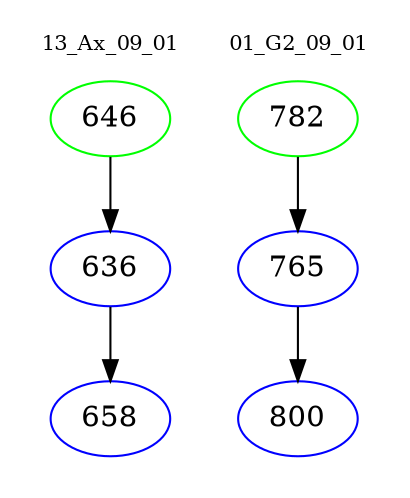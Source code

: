 digraph{
subgraph cluster_0 {
color = white
label = "13_Ax_09_01";
fontsize=10;
T0_646 [label="646", color="green"]
T0_646 -> T0_636 [color="black"]
T0_636 [label="636", color="blue"]
T0_636 -> T0_658 [color="black"]
T0_658 [label="658", color="blue"]
}
subgraph cluster_1 {
color = white
label = "01_G2_09_01";
fontsize=10;
T1_782 [label="782", color="green"]
T1_782 -> T1_765 [color="black"]
T1_765 [label="765", color="blue"]
T1_765 -> T1_800 [color="black"]
T1_800 [label="800", color="blue"]
}
}
